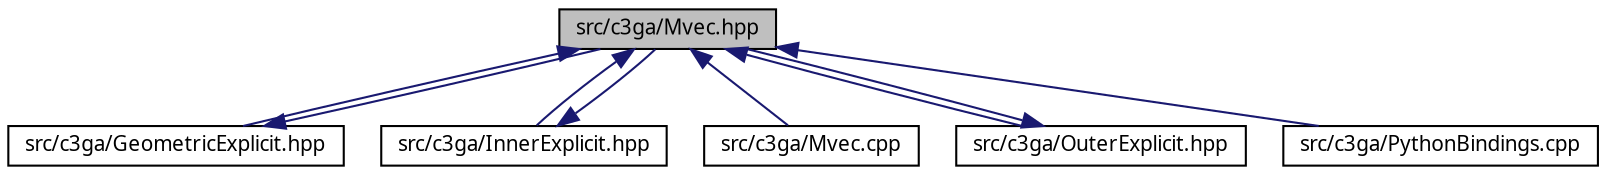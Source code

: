 digraph "src/c3ga/Mvec.hpp"
{
 // LATEX_PDF_SIZE
  bgcolor="transparent";
  edge [fontname="Helvetica#FreeSans",fontsize="10",labelfontname="Helvetica#FreeSans",labelfontsize="10"];
  node [fontname="Helvetica#FreeSans",fontsize="10",shape=record];
  Node1 [label="src/c3ga/Mvec.hpp",height=0.2,width=0.4,color="black", fillcolor="grey75", style="filled", fontcolor="black",tooltip="Class to define a multivector and its basic operators in the Geometric algebra of c3ga."];
  Node1 -> Node2 [dir="back",color="midnightblue",fontsize="10",style="solid",fontname="Helvetica#FreeSans"];
  Node2 [label="src/c3ga/GeometricExplicit.hpp",height=0.2,width=0.4,color="black",URL="$GeometricExplicit_8hpp.html",tooltip="Explicit precomputed per grades geometric products of c3ga."];
  Node2 -> Node1 [dir="back",color="midnightblue",fontsize="10",style="solid",fontname="Helvetica#FreeSans"];
  Node1 -> Node3 [dir="back",color="midnightblue",fontsize="10",style="solid",fontname="Helvetica#FreeSans"];
  Node3 [label="src/c3ga/InnerExplicit.hpp",height=0.2,width=0.4,color="black",URL="$InnerExplicit_8hpp.html",tooltip="Explicit precomputed per grades inner products of c3ga."];
  Node3 -> Node1 [dir="back",color="midnightblue",fontsize="10",style="solid",fontname="Helvetica#FreeSans"];
  Node1 -> Node4 [dir="back",color="midnightblue",fontsize="10",style="solid",fontname="Helvetica#FreeSans"];
  Node4 [label="src/c3ga/Mvec.cpp",height=0.2,width=0.4,color="black",URL="$Mvec_8cpp.html",tooltip=" "];
  Node1 -> Node5 [dir="back",color="midnightblue",fontsize="10",style="solid",fontname="Helvetica#FreeSans"];
  Node5 [label="src/c3ga/OuterExplicit.hpp",height=0.2,width=0.4,color="black",URL="$OuterExplicit_8hpp.html",tooltip="Explicit precomputed per grades outer product."];
  Node5 -> Node1 [dir="back",color="midnightblue",fontsize="10",style="solid",fontname="Helvetica#FreeSans"];
  Node1 -> Node6 [dir="back",color="midnightblue",fontsize="10",style="solid",fontname="Helvetica#FreeSans"];
  Node6 [label="src/c3ga/PythonBindings.cpp",height=0.2,width=0.4,color="black",URL="$PythonBindings_8cpp.html",tooltip="Python bindings using pybind11."];
}

